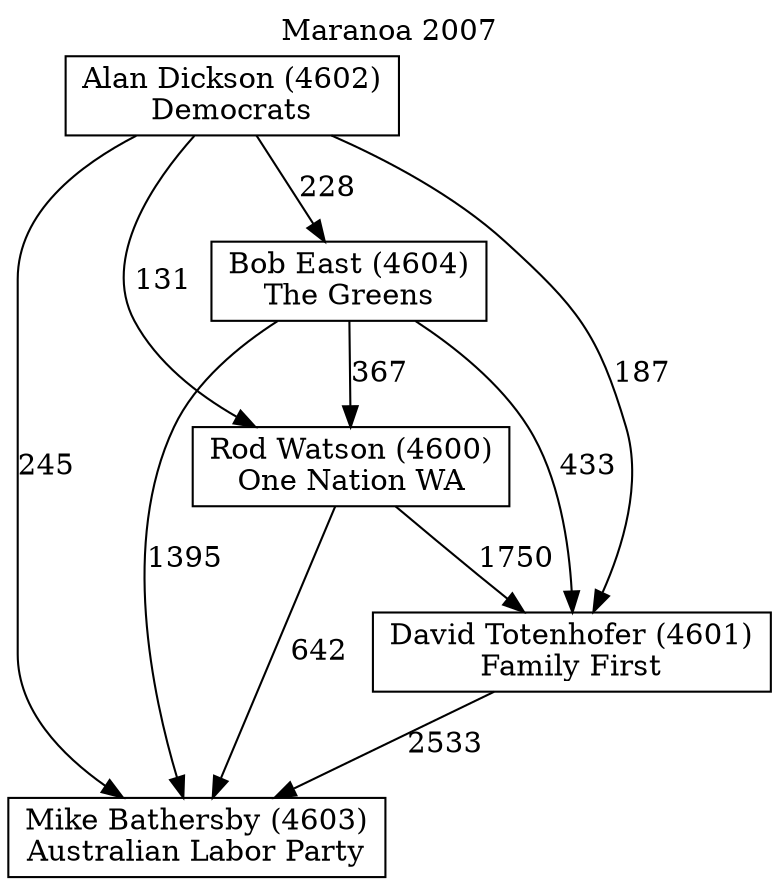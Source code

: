 // House preference flow
digraph "Mike Bathersby (4603)_Maranoa_2007" {
	graph [label="Maranoa 2007" labelloc=t mclimit=10]
	node [shape=box]
	"Alan Dickson (4602)" [label="Alan Dickson (4602)
Democrats"]
	"Bob East (4604)" [label="Bob East (4604)
The Greens"]
	"David Totenhofer (4601)" [label="David Totenhofer (4601)
Family First"]
	"Mike Bathersby (4603)" [label="Mike Bathersby (4603)
Australian Labor Party"]
	"Rod Watson (4600)" [label="Rod Watson (4600)
One Nation WA"]
	"Alan Dickson (4602)" -> "Bob East (4604)" [label=228]
	"Alan Dickson (4602)" -> "David Totenhofer (4601)" [label=187]
	"Alan Dickson (4602)" -> "Mike Bathersby (4603)" [label=245]
	"Alan Dickson (4602)" -> "Rod Watson (4600)" [label=131]
	"Bob East (4604)" -> "David Totenhofer (4601)" [label=433]
	"Bob East (4604)" -> "Mike Bathersby (4603)" [label=1395]
	"Bob East (4604)" -> "Rod Watson (4600)" [label=367]
	"David Totenhofer (4601)" -> "Mike Bathersby (4603)" [label=2533]
	"Rod Watson (4600)" -> "David Totenhofer (4601)" [label=1750]
	"Rod Watson (4600)" -> "Mike Bathersby (4603)" [label=642]
}
